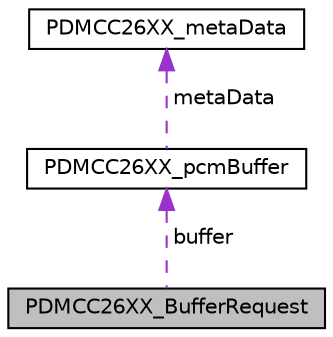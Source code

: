 digraph "PDMCC26XX_BufferRequest"
{
  edge [fontname="Helvetica",fontsize="10",labelfontname="Helvetica",labelfontsize="10"];
  node [fontname="Helvetica",fontsize="10",shape=record];
  Node1 [label="PDMCC26XX_BufferRequest",height=0.2,width=0.4,color="black", fillcolor="grey75", style="filled", fontcolor="black"];
  Node2 -> Node1 [dir="back",color="darkorchid3",fontsize="10",style="dashed",label=" buffer" ,fontname="Helvetica"];
  Node2 [label="PDMCC26XX_pcmBuffer",height=0.2,width=0.4,color="black", fillcolor="white", style="filled",URL="$struct_p_d_m_c_c26_x_x__pcm_buffer.html",tooltip="PCM buffer pointed to in a PDMCC26XX_BufferRequest. "];
  Node3 -> Node2 [dir="back",color="darkorchid3",fontsize="10",style="dashed",label=" metaData" ,fontname="Helvetica"];
  Node3 [label="PDMCC26XX_metaData",height=0.2,width=0.4,color="black", fillcolor="white", style="filled",URL="$struct_p_d_m_c_c26_x_x__meta_data.html",tooltip="Metadata associated with an array of PCM data. "];
}
